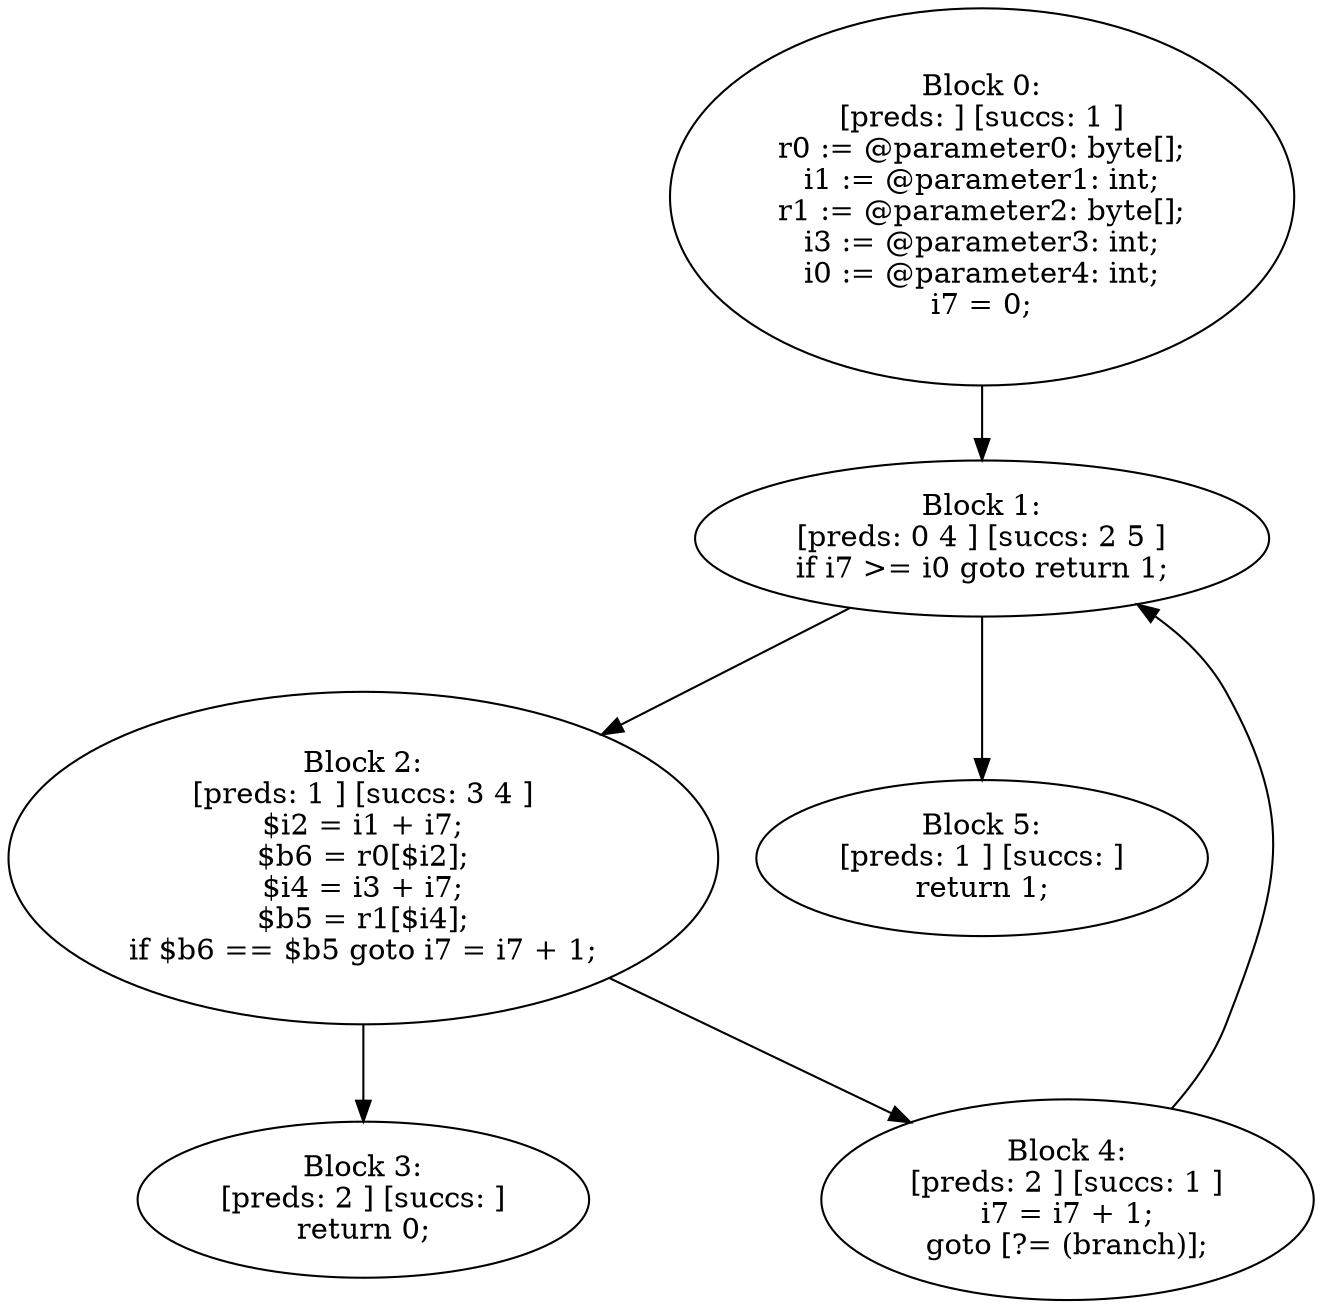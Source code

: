 digraph "unitGraph" {
    "Block 0:
[preds: ] [succs: 1 ]
r0 := @parameter0: byte[];
i1 := @parameter1: int;
r1 := @parameter2: byte[];
i3 := @parameter3: int;
i0 := @parameter4: int;
i7 = 0;
"
    "Block 1:
[preds: 0 4 ] [succs: 2 5 ]
if i7 >= i0 goto return 1;
"
    "Block 2:
[preds: 1 ] [succs: 3 4 ]
$i2 = i1 + i7;
$b6 = r0[$i2];
$i4 = i3 + i7;
$b5 = r1[$i4];
if $b6 == $b5 goto i7 = i7 + 1;
"
    "Block 3:
[preds: 2 ] [succs: ]
return 0;
"
    "Block 4:
[preds: 2 ] [succs: 1 ]
i7 = i7 + 1;
goto [?= (branch)];
"
    "Block 5:
[preds: 1 ] [succs: ]
return 1;
"
    "Block 0:
[preds: ] [succs: 1 ]
r0 := @parameter0: byte[];
i1 := @parameter1: int;
r1 := @parameter2: byte[];
i3 := @parameter3: int;
i0 := @parameter4: int;
i7 = 0;
"->"Block 1:
[preds: 0 4 ] [succs: 2 5 ]
if i7 >= i0 goto return 1;
";
    "Block 1:
[preds: 0 4 ] [succs: 2 5 ]
if i7 >= i0 goto return 1;
"->"Block 2:
[preds: 1 ] [succs: 3 4 ]
$i2 = i1 + i7;
$b6 = r0[$i2];
$i4 = i3 + i7;
$b5 = r1[$i4];
if $b6 == $b5 goto i7 = i7 + 1;
";
    "Block 1:
[preds: 0 4 ] [succs: 2 5 ]
if i7 >= i0 goto return 1;
"->"Block 5:
[preds: 1 ] [succs: ]
return 1;
";
    "Block 2:
[preds: 1 ] [succs: 3 4 ]
$i2 = i1 + i7;
$b6 = r0[$i2];
$i4 = i3 + i7;
$b5 = r1[$i4];
if $b6 == $b5 goto i7 = i7 + 1;
"->"Block 3:
[preds: 2 ] [succs: ]
return 0;
";
    "Block 2:
[preds: 1 ] [succs: 3 4 ]
$i2 = i1 + i7;
$b6 = r0[$i2];
$i4 = i3 + i7;
$b5 = r1[$i4];
if $b6 == $b5 goto i7 = i7 + 1;
"->"Block 4:
[preds: 2 ] [succs: 1 ]
i7 = i7 + 1;
goto [?= (branch)];
";
    "Block 4:
[preds: 2 ] [succs: 1 ]
i7 = i7 + 1;
goto [?= (branch)];
"->"Block 1:
[preds: 0 4 ] [succs: 2 5 ]
if i7 >= i0 goto return 1;
";
}

